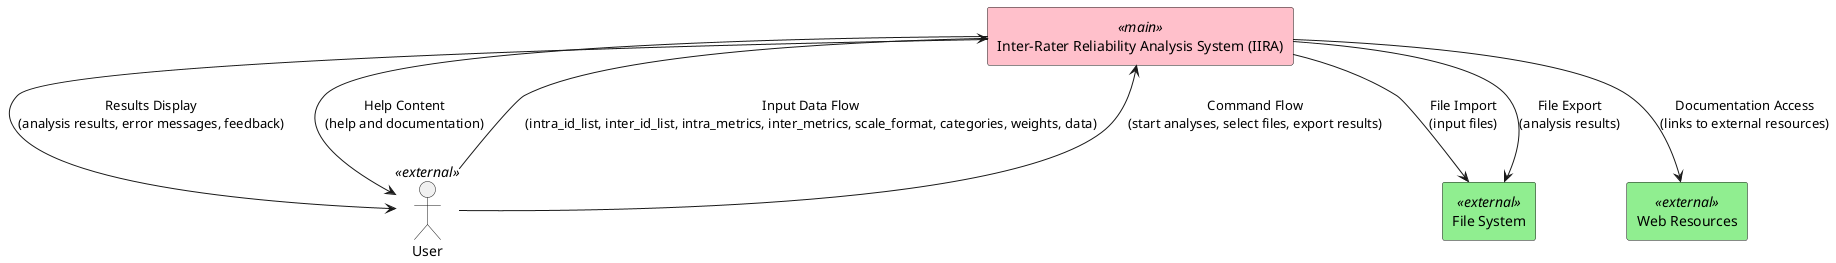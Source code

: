 @startuml
' This diagram represents the system context for the Inter-Rater Reliability Analysis System (IIRA).

' Set colors for the main process and external entities
skinparam rectangle {
  BackgroundColor<<main>> Pink
  BackgroundColor<<external>> LightGreen
}

' Define the system as the central element and apply the main color
rectangle "Inter-Rater Reliability Analysis System (IIRA)" as IIRA <<main>>

' Define the key external entities and apply the external color
actor "User" as User <<external>>
rectangle "File System" as FileSystem <<external>>
rectangle "Web Resources" as WebResources <<external>>

' Define the interactions between the system and the external entities
User --> IIRA : Input Data Flow\n(intra_id_list, inter_id_list, intra_metrics, inter_metrics, scale_format, categories, weights, data)
User --> IIRA : Command Flow\n(start analyses, select files, export results)
IIRA --> User : Results Display\n(analysis results, error messages, feedback)
IIRA --> User : Help Content\n(help and documentation)

IIRA --> FileSystem : File Import\n(input files)
IIRA --> FileSystem : File Export\n(analysis results)

IIRA --> WebResources : Documentation Access\n(links to external resources)

@enduml
' This diagram illustrates the system context of the Inter-Rater Reliability Analysis System (IIRA), showing the interactions between the system and its external entities, including users, the file system, and web resources. The primary data flows are depicted with arrows indicating the direction and type of data exchanged.